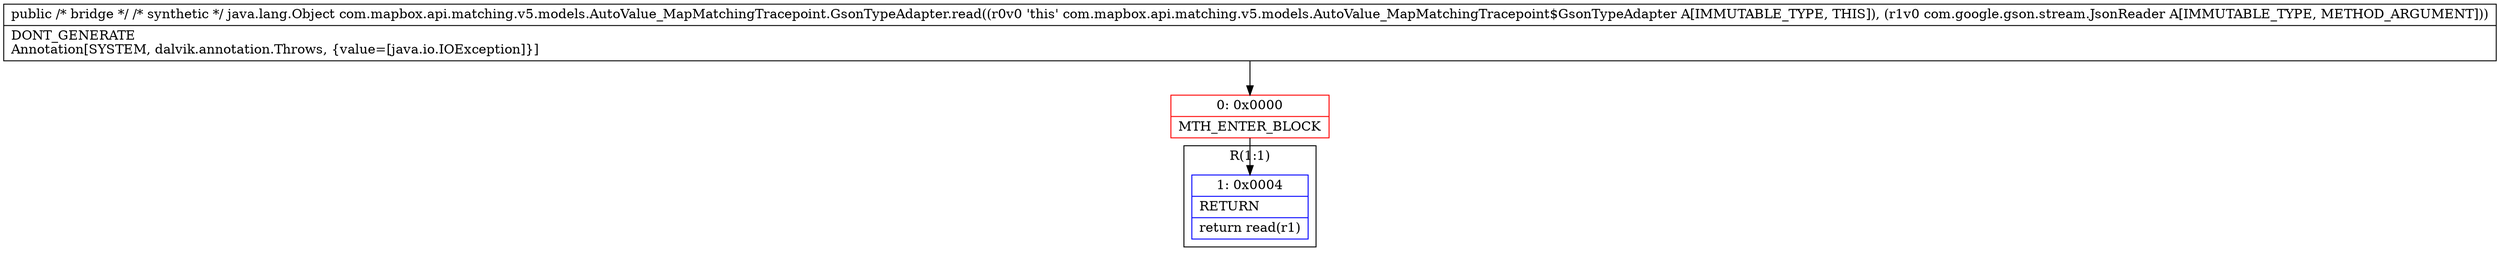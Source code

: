 digraph "CFG forcom.mapbox.api.matching.v5.models.AutoValue_MapMatchingTracepoint.GsonTypeAdapter.read(Lcom\/google\/gson\/stream\/JsonReader;)Ljava\/lang\/Object;" {
subgraph cluster_Region_740602795 {
label = "R(1:1)";
node [shape=record,color=blue];
Node_1 [shape=record,label="{1\:\ 0x0004|RETURN\l|return read(r1)\l}"];
}
Node_0 [shape=record,color=red,label="{0\:\ 0x0000|MTH_ENTER_BLOCK\l}"];
MethodNode[shape=record,label="{public \/* bridge *\/ \/* synthetic *\/ java.lang.Object com.mapbox.api.matching.v5.models.AutoValue_MapMatchingTracepoint.GsonTypeAdapter.read((r0v0 'this' com.mapbox.api.matching.v5.models.AutoValue_MapMatchingTracepoint$GsonTypeAdapter A[IMMUTABLE_TYPE, THIS]), (r1v0 com.google.gson.stream.JsonReader A[IMMUTABLE_TYPE, METHOD_ARGUMENT]))  | DONT_GENERATE\lAnnotation[SYSTEM, dalvik.annotation.Throws, \{value=[java.io.IOException]\}]\l}"];
MethodNode -> Node_0;
Node_0 -> Node_1;
}

